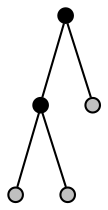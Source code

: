 graph {
	size="4,4"
	0 [label="" height=0.1 shape=circle style=filled fillcolor=black]
	1 [label="" height=0.1 shape=circle style=filled fillcolor=black]
	2 [label="" height=0.1 shape=circle style=filled fillcolor=gray]
	3 [label="" height=0.1 shape=circle style=filled fillcolor=gray]
	4 [label="" height=0.1 shape=circle style=filled fillcolor=gray]
    0 -- 1
    1 -- 2
    1 -- 3
    0 -- 4
}
